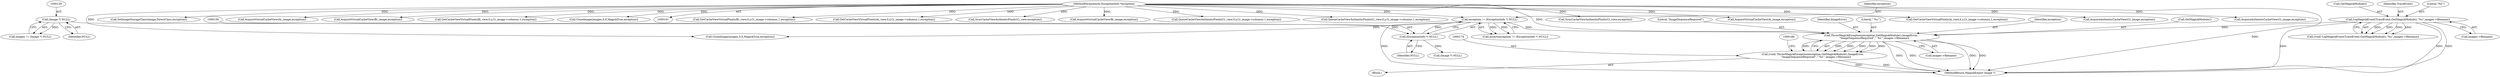 digraph "0_ImageMagick6_61135001a625364e29bdce83832f043eebde7b5a@pointer" {
"1000175" [label="(Call,ThrowMagickException(exception,GetMagickModule(),ImageError,\n        \"ImageSequenceRequired\",\"`%s'\",images->filename))"];
"1000153" [label="(Call,exception != (ExceptionInfo *) NULL)"];
"1000104" [label="(MethodParameterIn,ExceptionInfo *exception)"];
"1000155" [label="(Call,(ExceptionInfo *) NULL)"];
"1000128" [label="(Call,(Image *) NULL)"];
"1000145" [label="(Call,LogMagickEvent(TraceEvent,GetMagickModule(),\"%s\",images->filename))"];
"1000173" [label="(Call,(void) ThrowMagickException(exception,GetMagickModule(),ImageError,\n        \"ImageSequenceRequired\",\"`%s'\",images->filename))"];
"1000423" [label="(Call,GetCacheViewVirtualPixels(Br_view,0,y,Cr_image->columns,1,exception))"];
"1000157" [label="(Identifier,NULL)"];
"1000401" [label="(Call,GetCacheViewVirtualPixels(Ar_view,0,y,Cr_image->columns,1,exception))"];
"1000104" [label="(MethodParameterIn,ExceptionInfo *exception)"];
"1000128" [label="(Call,(Image *) NULL)"];
"1000146" [label="(Identifier,TraceEvent)"];
"1000175" [label="(Call,ThrowMagickException(exception,GetMagickModule(),ImageError,\n        \"ImageSequenceRequired\",\"`%s'\",images->filename))"];
"1000155" [label="(Call,(ExceptionInfo *) NULL)"];
"1000176" [label="(Identifier,exception)"];
"1000177" [label="(Call,GetMagickModule())"];
"1000130" [label="(Identifier,NULL)"];
"1000169" [label="(Call,(Image *) NULL)"];
"1000179" [label="(Literal,\"ImageSequenceRequired\")"];
"1000848" [label="(Call,SyncCacheViewAuthenticPixels(Ci_view,exception))"];
"1000148" [label="(Literal,\"%s\")"];
"1000143" [label="(Call,(void) LogMagickEvent(TraceEvent,GetMagickModule(),\"%s\",images->filename))"];
"1000358" [label="(Call,AcquireVirtualCacheView(Bi_image,exception))"];
"1000445" [label="(Call,QueueCacheViewAuthenticPixels(Cr_view,0,y,Cr_image->columns,1,exception))"];
"1000181" [label="(Call,images->filename)"];
"1000154" [label="(Identifier,exception)"];
"1000926" [label="(MethodReturn,MagickExport Image *)"];
"1000456" [label="(Call,QueueCacheViewAuthenticPixels(Ci_view,0,y,Ci_image->columns,1,exception))"];
"1000857" [label="(Call,SyncCacheViewAuthenticPixels(Cr_view,exception))"];
"1000348" [label="(Call,AcquireVirtualCacheView(Ai_image,exception))"];
"1000412" [label="(Call,GetCacheViewVirtualPixels(Ai_view,0,y,Cr_image->columns,1,exception))"];
"1000149" [label="(Call,images->filename)"];
"1000363" [label="(Call,AcquireAuthenticCacheView(Cr_image,exception))"];
"1000368" [label="(Call,AcquireAuthenticCacheView(Ci_image,exception))"];
"1000178" [label="(Identifier,ImageError)"];
"1000190" [label="(Call,CloneImage(images,0,0,MagickTrue,exception))"];
"1000172" [label="(Block,)"];
"1000173" [label="(Call,(void) ThrowMagickException(exception,GetMagickModule(),ImageError,\n        \"ImageSequenceRequired\",\"`%s'\",images->filename))"];
"1000208" [label="(Call,SetImageStorageClass(image,DirectClass,exception))"];
"1000343" [label="(Call,AcquireVirtualCacheView(Ar_image,exception))"];
"1000153" [label="(Call,exception != (ExceptionInfo *) NULL)"];
"1000147" [label="(Call,GetMagickModule())"];
"1000145" [label="(Call,LogMagickEvent(TraceEvent,GetMagickModule(),\"%s\",images->filename))"];
"1000180" [label="(Literal,\"`%s'\")"];
"1000126" [label="(Call,images != (Image *) NULL)"];
"1000152" [label="(Call,assert(exception != (ExceptionInfo *) NULL))"];
"1000353" [label="(Call,AcquireVirtualCacheView(Br_image,exception))"];
"1000434" [label="(Call,GetCacheViewVirtualPixels(Bi_view,0,y,Cr_image->columns,1,exception))"];
"1000234" [label="(Call,CloneImage(images,0,0,MagickTrue,exception))"];
"1000175" -> "1000173"  [label="AST: "];
"1000175" -> "1000181"  [label="CFG: "];
"1000176" -> "1000175"  [label="AST: "];
"1000177" -> "1000175"  [label="AST: "];
"1000178" -> "1000175"  [label="AST: "];
"1000179" -> "1000175"  [label="AST: "];
"1000180" -> "1000175"  [label="AST: "];
"1000181" -> "1000175"  [label="AST: "];
"1000173" -> "1000175"  [label="CFG: "];
"1000175" -> "1000926"  [label="DDG: "];
"1000175" -> "1000926"  [label="DDG: "];
"1000175" -> "1000926"  [label="DDG: "];
"1000175" -> "1000926"  [label="DDG: "];
"1000175" -> "1000173"  [label="DDG: "];
"1000175" -> "1000173"  [label="DDG: "];
"1000175" -> "1000173"  [label="DDG: "];
"1000175" -> "1000173"  [label="DDG: "];
"1000175" -> "1000173"  [label="DDG: "];
"1000175" -> "1000173"  [label="DDG: "];
"1000153" -> "1000175"  [label="DDG: "];
"1000104" -> "1000175"  [label="DDG: "];
"1000145" -> "1000175"  [label="DDG: "];
"1000153" -> "1000152"  [label="AST: "];
"1000153" -> "1000155"  [label="CFG: "];
"1000154" -> "1000153"  [label="AST: "];
"1000155" -> "1000153"  [label="AST: "];
"1000152" -> "1000153"  [label="CFG: "];
"1000153" -> "1000926"  [label="DDG: "];
"1000153" -> "1000152"  [label="DDG: "];
"1000153" -> "1000152"  [label="DDG: "];
"1000104" -> "1000153"  [label="DDG: "];
"1000155" -> "1000153"  [label="DDG: "];
"1000153" -> "1000190"  [label="DDG: "];
"1000104" -> "1000101"  [label="AST: "];
"1000104" -> "1000926"  [label="DDG: "];
"1000104" -> "1000190"  [label="DDG: "];
"1000104" -> "1000208"  [label="DDG: "];
"1000104" -> "1000234"  [label="DDG: "];
"1000104" -> "1000343"  [label="DDG: "];
"1000104" -> "1000348"  [label="DDG: "];
"1000104" -> "1000353"  [label="DDG: "];
"1000104" -> "1000358"  [label="DDG: "];
"1000104" -> "1000363"  [label="DDG: "];
"1000104" -> "1000368"  [label="DDG: "];
"1000104" -> "1000401"  [label="DDG: "];
"1000104" -> "1000412"  [label="DDG: "];
"1000104" -> "1000423"  [label="DDG: "];
"1000104" -> "1000434"  [label="DDG: "];
"1000104" -> "1000445"  [label="DDG: "];
"1000104" -> "1000456"  [label="DDG: "];
"1000104" -> "1000848"  [label="DDG: "];
"1000104" -> "1000857"  [label="DDG: "];
"1000155" -> "1000157"  [label="CFG: "];
"1000156" -> "1000155"  [label="AST: "];
"1000157" -> "1000155"  [label="AST: "];
"1000128" -> "1000155"  [label="DDG: "];
"1000155" -> "1000169"  [label="DDG: "];
"1000128" -> "1000126"  [label="AST: "];
"1000128" -> "1000130"  [label="CFG: "];
"1000129" -> "1000128"  [label="AST: "];
"1000130" -> "1000128"  [label="AST: "];
"1000126" -> "1000128"  [label="CFG: "];
"1000128" -> "1000126"  [label="DDG: "];
"1000145" -> "1000143"  [label="AST: "];
"1000145" -> "1000149"  [label="CFG: "];
"1000146" -> "1000145"  [label="AST: "];
"1000147" -> "1000145"  [label="AST: "];
"1000148" -> "1000145"  [label="AST: "];
"1000149" -> "1000145"  [label="AST: "];
"1000143" -> "1000145"  [label="CFG: "];
"1000145" -> "1000926"  [label="DDG: "];
"1000145" -> "1000926"  [label="DDG: "];
"1000145" -> "1000926"  [label="DDG: "];
"1000145" -> "1000143"  [label="DDG: "];
"1000145" -> "1000143"  [label="DDG: "];
"1000145" -> "1000143"  [label="DDG: "];
"1000145" -> "1000143"  [label="DDG: "];
"1000173" -> "1000172"  [label="AST: "];
"1000174" -> "1000173"  [label="AST: "];
"1000186" -> "1000173"  [label="CFG: "];
"1000173" -> "1000926"  [label="DDG: "];
"1000173" -> "1000926"  [label="DDG: "];
}
